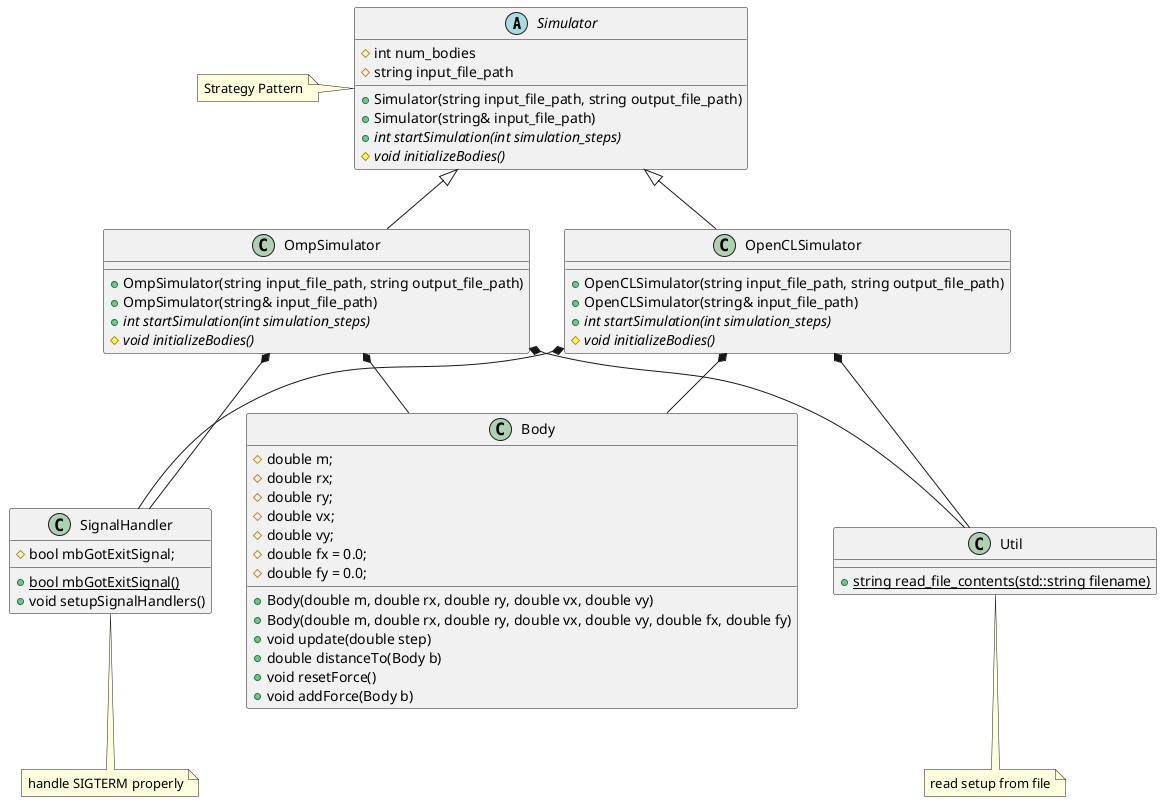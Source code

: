 @startuml

Simulator <|-- OmpSimulator
Simulator <|-- OpenCLSimulator
OmpSimulator *-- SignalHandler
OpenCLSimulator *-- SignalHandler

OmpSimulator *-- Body
OpenCLSimulator *-- Body

OmpSimulator *-- Util
OpenCLSimulator *-- Util


abstract class Simulator {
  #int num_bodies
  #string input_file_path
  +Simulator(string input_file_path, string output_file_path)
  +Simulator(string& input_file_path)
  +{abstract} int startSimulation(int simulation_steps)
  #{abstract} void initializeBodies()
}
note left: Strategy Pattern

class OmpSimulator {
  +OmpSimulator(string input_file_path, string output_file_path)
  +OmpSimulator(string& input_file_path)
  +{abstract} int startSimulation(int simulation_steps)
  #{abstract} void initializeBodies()
}

class OpenCLSimulator {
  +OpenCLSimulator(string input_file_path, string output_file_path)
  +OpenCLSimulator(string& input_file_path)
  +{abstract} int startSimulation(int simulation_steps)
  #{abstract} void initializeBodies()
}

class Util {
  +{static} string read_file_contents(std::string filename)
}
note bottom: read setup from file

class Body {
  #double m;
  #double rx;
  #double ry;
  #double vx;
  #double vy;
  #double fx = 0.0;
  #double fy = 0.0;
  +Body(double m, double rx, double ry, double vx, double vy)
  +Body(double m, double rx, double ry, double vx, double vy, double fx, double fy)
  +void update(double step)
  +double distanceTo(Body b)
  +void resetForce()
  +void addForce(Body b)
}

class SignalHandler {
  #bool mbGotExitSignal;
  +{static} bool mbGotExitSignal()
  +void setupSignalHandlers()
}
note bottom: handle SIGTERM properly

@enduml
